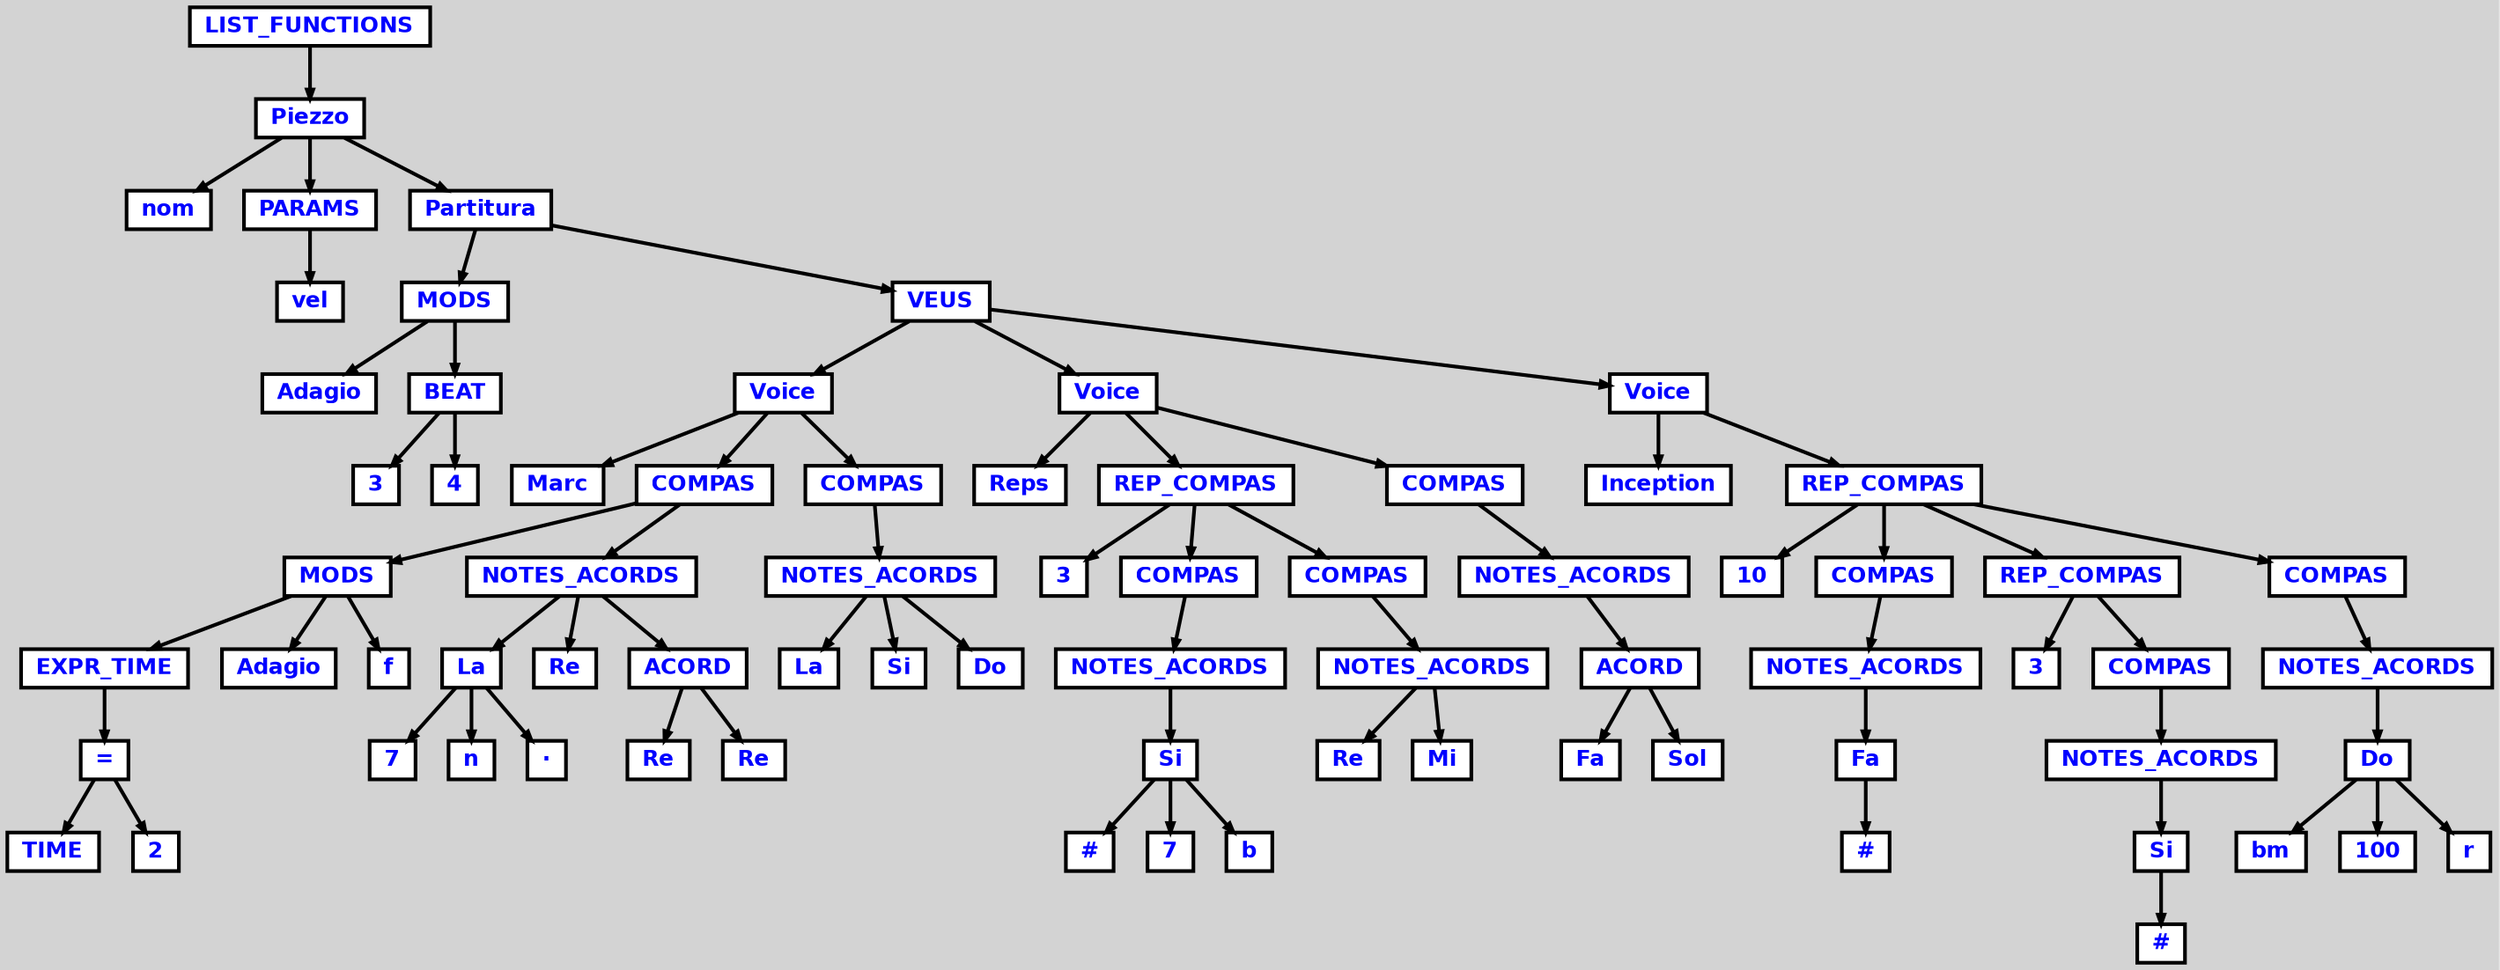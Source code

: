 digraph {

	ordering=out;
	ranksep=.4;
	bgcolor="lightgrey"; node [shape=box, fixedsize=false, fontsize=12, fontname="Helvetica-bold", fontcolor="blue"
		width=.25, height=.25, color="black", fillcolor="white", style="filled, solid, bold"];
	edge [arrowsize=.5, color="black", style="bold"]

  n0 [label="LIST_FUNCTIONS"];
  n1 [label="Piezzo"];
  n1 [label="Piezzo"];
  n2 [label="nom"];
  n3 [label="PARAMS"];
  n3 [label="PARAMS"];
  n4 [label="vel"];
  n5 [label="Partitura"];
  n5 [label="Partitura"];
  n6 [label="MODS"];
  n6 [label="MODS"];
  n7 [label="Adagio"];
  n8 [label="BEAT"];
  n8 [label="BEAT"];
  n9 [label="3"];
  n10 [label="4"];
  n11 [label="VEUS"];
  n11 [label="VEUS"];
  n12 [label="Voice"];
  n12 [label="Voice"];
  n13 [label="Marc"];
  n14 [label="COMPAS"];
  n14 [label="COMPAS"];
  n15 [label="MODS"];
  n15 [label="MODS"];
  n16 [label="EXPR_TIME"];
  n16 [label="EXPR_TIME"];
  n17 [label="="];
  n17 [label="="];
  n18 [label="TIME"];
  n19 [label="2"];
  n20 [label="Adagio"];
  n21 [label="f"];
  n22 [label="NOTES_ACORDS"];
  n22 [label="NOTES_ACORDS"];
  n23 [label="La"];
  n23 [label="La"];
  n24 [label="7"];
  n25 [label="n"];
  n26 [label="·"];
  n27 [label="Re"];
  n28 [label="ACORD"];
  n28 [label="ACORD"];
  n29 [label="Re"];
  n30 [label="Re"];
  n31 [label="COMPAS"];
  n31 [label="COMPAS"];
  n32 [label="NOTES_ACORDS"];
  n32 [label="NOTES_ACORDS"];
  n33 [label="La"];
  n34 [label="Si"];
  n35 [label="Do"];
  n36 [label="Voice"];
  n36 [label="Voice"];
  n37 [label="Reps"];
  n38 [label="REP_COMPAS"];
  n38 [label="REP_COMPAS"];
  n39 [label="3"];
  n40 [label="COMPAS"];
  n40 [label="COMPAS"];
  n41 [label="NOTES_ACORDS"];
  n41 [label="NOTES_ACORDS"];
  n42 [label="Si"];
  n42 [label="Si"];
  n43 [label="#"];
  n44 [label="7"];
  n45 [label="b"];
  n46 [label="COMPAS"];
  n46 [label="COMPAS"];
  n47 [label="NOTES_ACORDS"];
  n47 [label="NOTES_ACORDS"];
  n48 [label="Re"];
  n49 [label="Mi"];
  n50 [label="COMPAS"];
  n50 [label="COMPAS"];
  n51 [label="NOTES_ACORDS"];
  n51 [label="NOTES_ACORDS"];
  n52 [label="ACORD"];
  n52 [label="ACORD"];
  n53 [label="Fa"];
  n54 [label="Sol"];
  n55 [label="Voice"];
  n55 [label="Voice"];
  n56 [label="Inception"];
  n57 [label="REP_COMPAS"];
  n57 [label="REP_COMPAS"];
  n58 [label="10"];
  n59 [label="COMPAS"];
  n59 [label="COMPAS"];
  n60 [label="NOTES_ACORDS"];
  n60 [label="NOTES_ACORDS"];
  n61 [label="Fa"];
  n61 [label="Fa"];
  n62 [label="#"];
  n63 [label="REP_COMPAS"];
  n63 [label="REP_COMPAS"];
  n64 [label="3"];
  n65 [label="COMPAS"];
  n65 [label="COMPAS"];
  n66 [label="NOTES_ACORDS"];
  n66 [label="NOTES_ACORDS"];
  n67 [label="Si"];
  n67 [label="Si"];
  n68 [label="#"];
  n69 [label="COMPAS"];
  n69 [label="COMPAS"];
  n70 [label="NOTES_ACORDS"];
  n70 [label="NOTES_ACORDS"];
  n71 [label="Do"];
  n71 [label="Do"];
  n72 [label="bm"];
  n73 [label="100"];
  n74 [label="r"];

  n0 -> n1 // "LIST_FUNCTIONS" -> "Piezzo"
  n1 -> n2 // "Piezzo" -> "nom"
  n1 -> n3 // "Piezzo" -> "PARAMS"
  n3 -> n4 // "PARAMS" -> "vel"
  n1 -> n5 // "Piezzo" -> "Partitura"
  n5 -> n6 // "Partitura" -> "MODS"
  n6 -> n7 // "MODS" -> "Adagio"
  n6 -> n8 // "MODS" -> "BEAT"
  n8 -> n9 // "BEAT" -> "3"
  n8 -> n10 // "BEAT" -> "4"
  n5 -> n11 // "Partitura" -> "VEUS"
  n11 -> n12 // "VEUS" -> "Voice"
  n12 -> n13 // "Voice" -> "Marc"
  n12 -> n14 // "Voice" -> "COMPAS"
  n14 -> n15 // "COMPAS" -> "MODS"
  n15 -> n16 // "MODS" -> "EXPR_TIME"
  n16 -> n17 // "EXPR_TIME" -> "="
  n17 -> n18 // "=" -> "TIME"
  n17 -> n19 // "=" -> "2"
  n15 -> n20 // "MODS" -> "Adagio"
  n15 -> n21 // "MODS" -> "f"
  n14 -> n22 // "COMPAS" -> "NOTES_ACORDS"
  n22 -> n23 // "NOTES_ACORDS" -> "La"
  n23 -> n24 // "La" -> "7"
  n23 -> n25 // "La" -> "n"
  n23 -> n26 // "La" -> "·"
  n22 -> n27 // "NOTES_ACORDS" -> "Re"
  n22 -> n28 // "NOTES_ACORDS" -> "ACORD"
  n28 -> n29 // "ACORD" -> "Re"
  n28 -> n30 // "ACORD" -> "Re"
  n12 -> n31 // "Voice" -> "COMPAS"
  n31 -> n32 // "COMPAS" -> "NOTES_ACORDS"
  n32 -> n33 // "NOTES_ACORDS" -> "La"
  n32 -> n34 // "NOTES_ACORDS" -> "Si"
  n32 -> n35 // "NOTES_ACORDS" -> "Do"
  n11 -> n36 // "VEUS" -> "Voice"
  n36 -> n37 // "Voice" -> "Reps"
  n36 -> n38 // "Voice" -> "REP_COMPAS"
  n38 -> n39 // "REP_COMPAS" -> "3"
  n38 -> n40 // "REP_COMPAS" -> "COMPAS"
  n40 -> n41 // "COMPAS" -> "NOTES_ACORDS"
  n41 -> n42 // "NOTES_ACORDS" -> "Si"
  n42 -> n43 // "Si" -> "#"
  n42 -> n44 // "Si" -> "7"
  n42 -> n45 // "Si" -> "b"
  n38 -> n46 // "REP_COMPAS" -> "COMPAS"
  n46 -> n47 // "COMPAS" -> "NOTES_ACORDS"
  n47 -> n48 // "NOTES_ACORDS" -> "Re"
  n47 -> n49 // "NOTES_ACORDS" -> "Mi"
  n36 -> n50 // "Voice" -> "COMPAS"
  n50 -> n51 // "COMPAS" -> "NOTES_ACORDS"
  n51 -> n52 // "NOTES_ACORDS" -> "ACORD"
  n52 -> n53 // "ACORD" -> "Fa"
  n52 -> n54 // "ACORD" -> "Sol"
  n11 -> n55 // "VEUS" -> "Voice"
  n55 -> n56 // "Voice" -> "Inception"
  n55 -> n57 // "Voice" -> "REP_COMPAS"
  n57 -> n58 // "REP_COMPAS" -> "10"
  n57 -> n59 // "REP_COMPAS" -> "COMPAS"
  n59 -> n60 // "COMPAS" -> "NOTES_ACORDS"
  n60 -> n61 // "NOTES_ACORDS" -> "Fa"
  n61 -> n62 // "Fa" -> "#"
  n57 -> n63 // "REP_COMPAS" -> "REP_COMPAS"
  n63 -> n64 // "REP_COMPAS" -> "3"
  n63 -> n65 // "REP_COMPAS" -> "COMPAS"
  n65 -> n66 // "COMPAS" -> "NOTES_ACORDS"
  n66 -> n67 // "NOTES_ACORDS" -> "Si"
  n67 -> n68 // "Si" -> "#"
  n57 -> n69 // "REP_COMPAS" -> "COMPAS"
  n69 -> n70 // "COMPAS" -> "NOTES_ACORDS"
  n70 -> n71 // "NOTES_ACORDS" -> "Do"
  n71 -> n72 // "Do" -> "bm"
  n71 -> n73 // "Do" -> "100"
  n71 -> n74 // "Do" -> "r"

}

